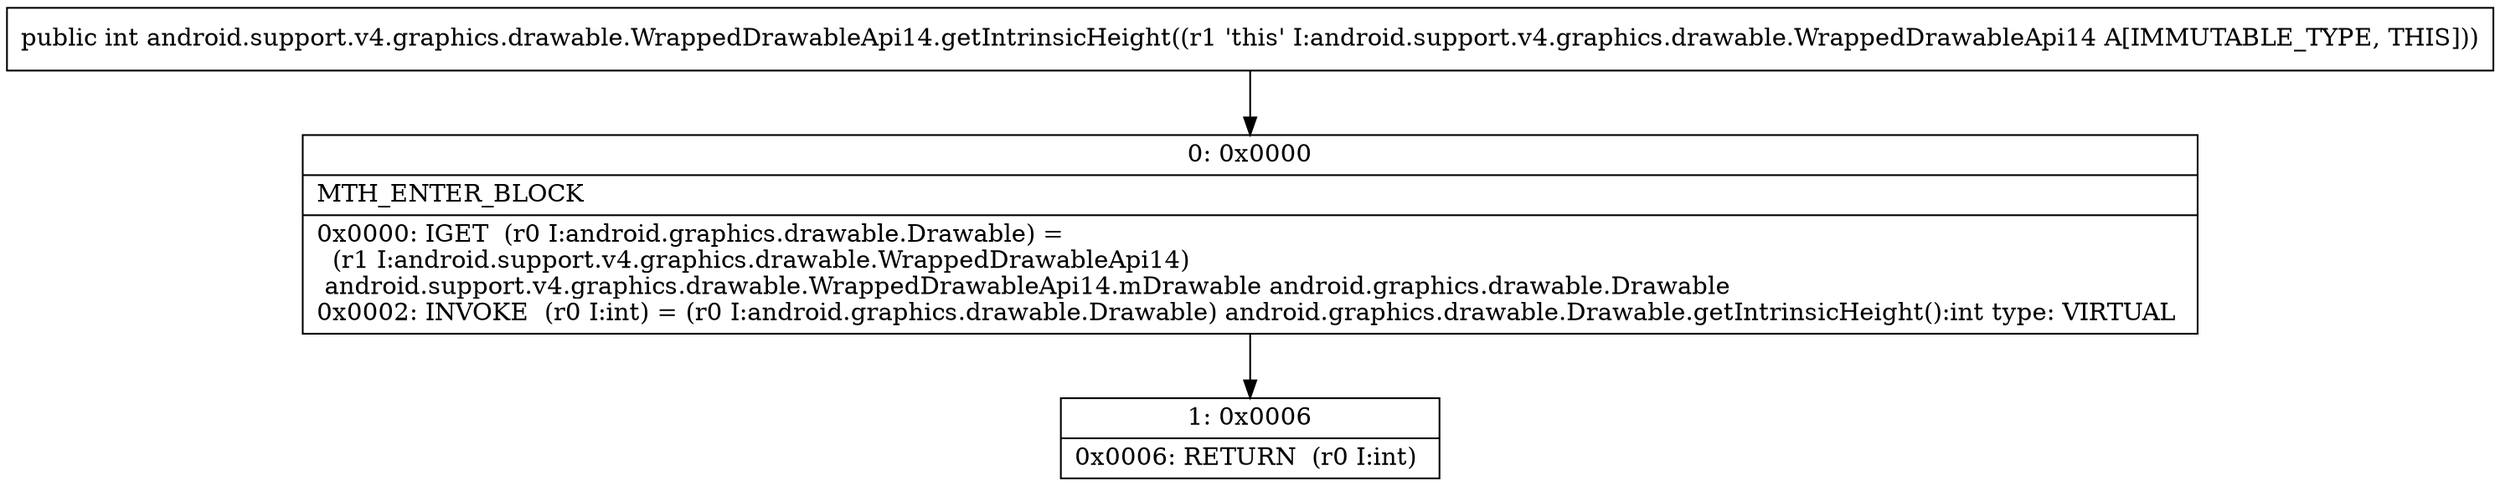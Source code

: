 digraph "CFG forandroid.support.v4.graphics.drawable.WrappedDrawableApi14.getIntrinsicHeight()I" {
Node_0 [shape=record,label="{0\:\ 0x0000|MTH_ENTER_BLOCK\l|0x0000: IGET  (r0 I:android.graphics.drawable.Drawable) = \l  (r1 I:android.support.v4.graphics.drawable.WrappedDrawableApi14)\l android.support.v4.graphics.drawable.WrappedDrawableApi14.mDrawable android.graphics.drawable.Drawable \l0x0002: INVOKE  (r0 I:int) = (r0 I:android.graphics.drawable.Drawable) android.graphics.drawable.Drawable.getIntrinsicHeight():int type: VIRTUAL \l}"];
Node_1 [shape=record,label="{1\:\ 0x0006|0x0006: RETURN  (r0 I:int) \l}"];
MethodNode[shape=record,label="{public int android.support.v4.graphics.drawable.WrappedDrawableApi14.getIntrinsicHeight((r1 'this' I:android.support.v4.graphics.drawable.WrappedDrawableApi14 A[IMMUTABLE_TYPE, THIS])) }"];
MethodNode -> Node_0;
Node_0 -> Node_1;
}


